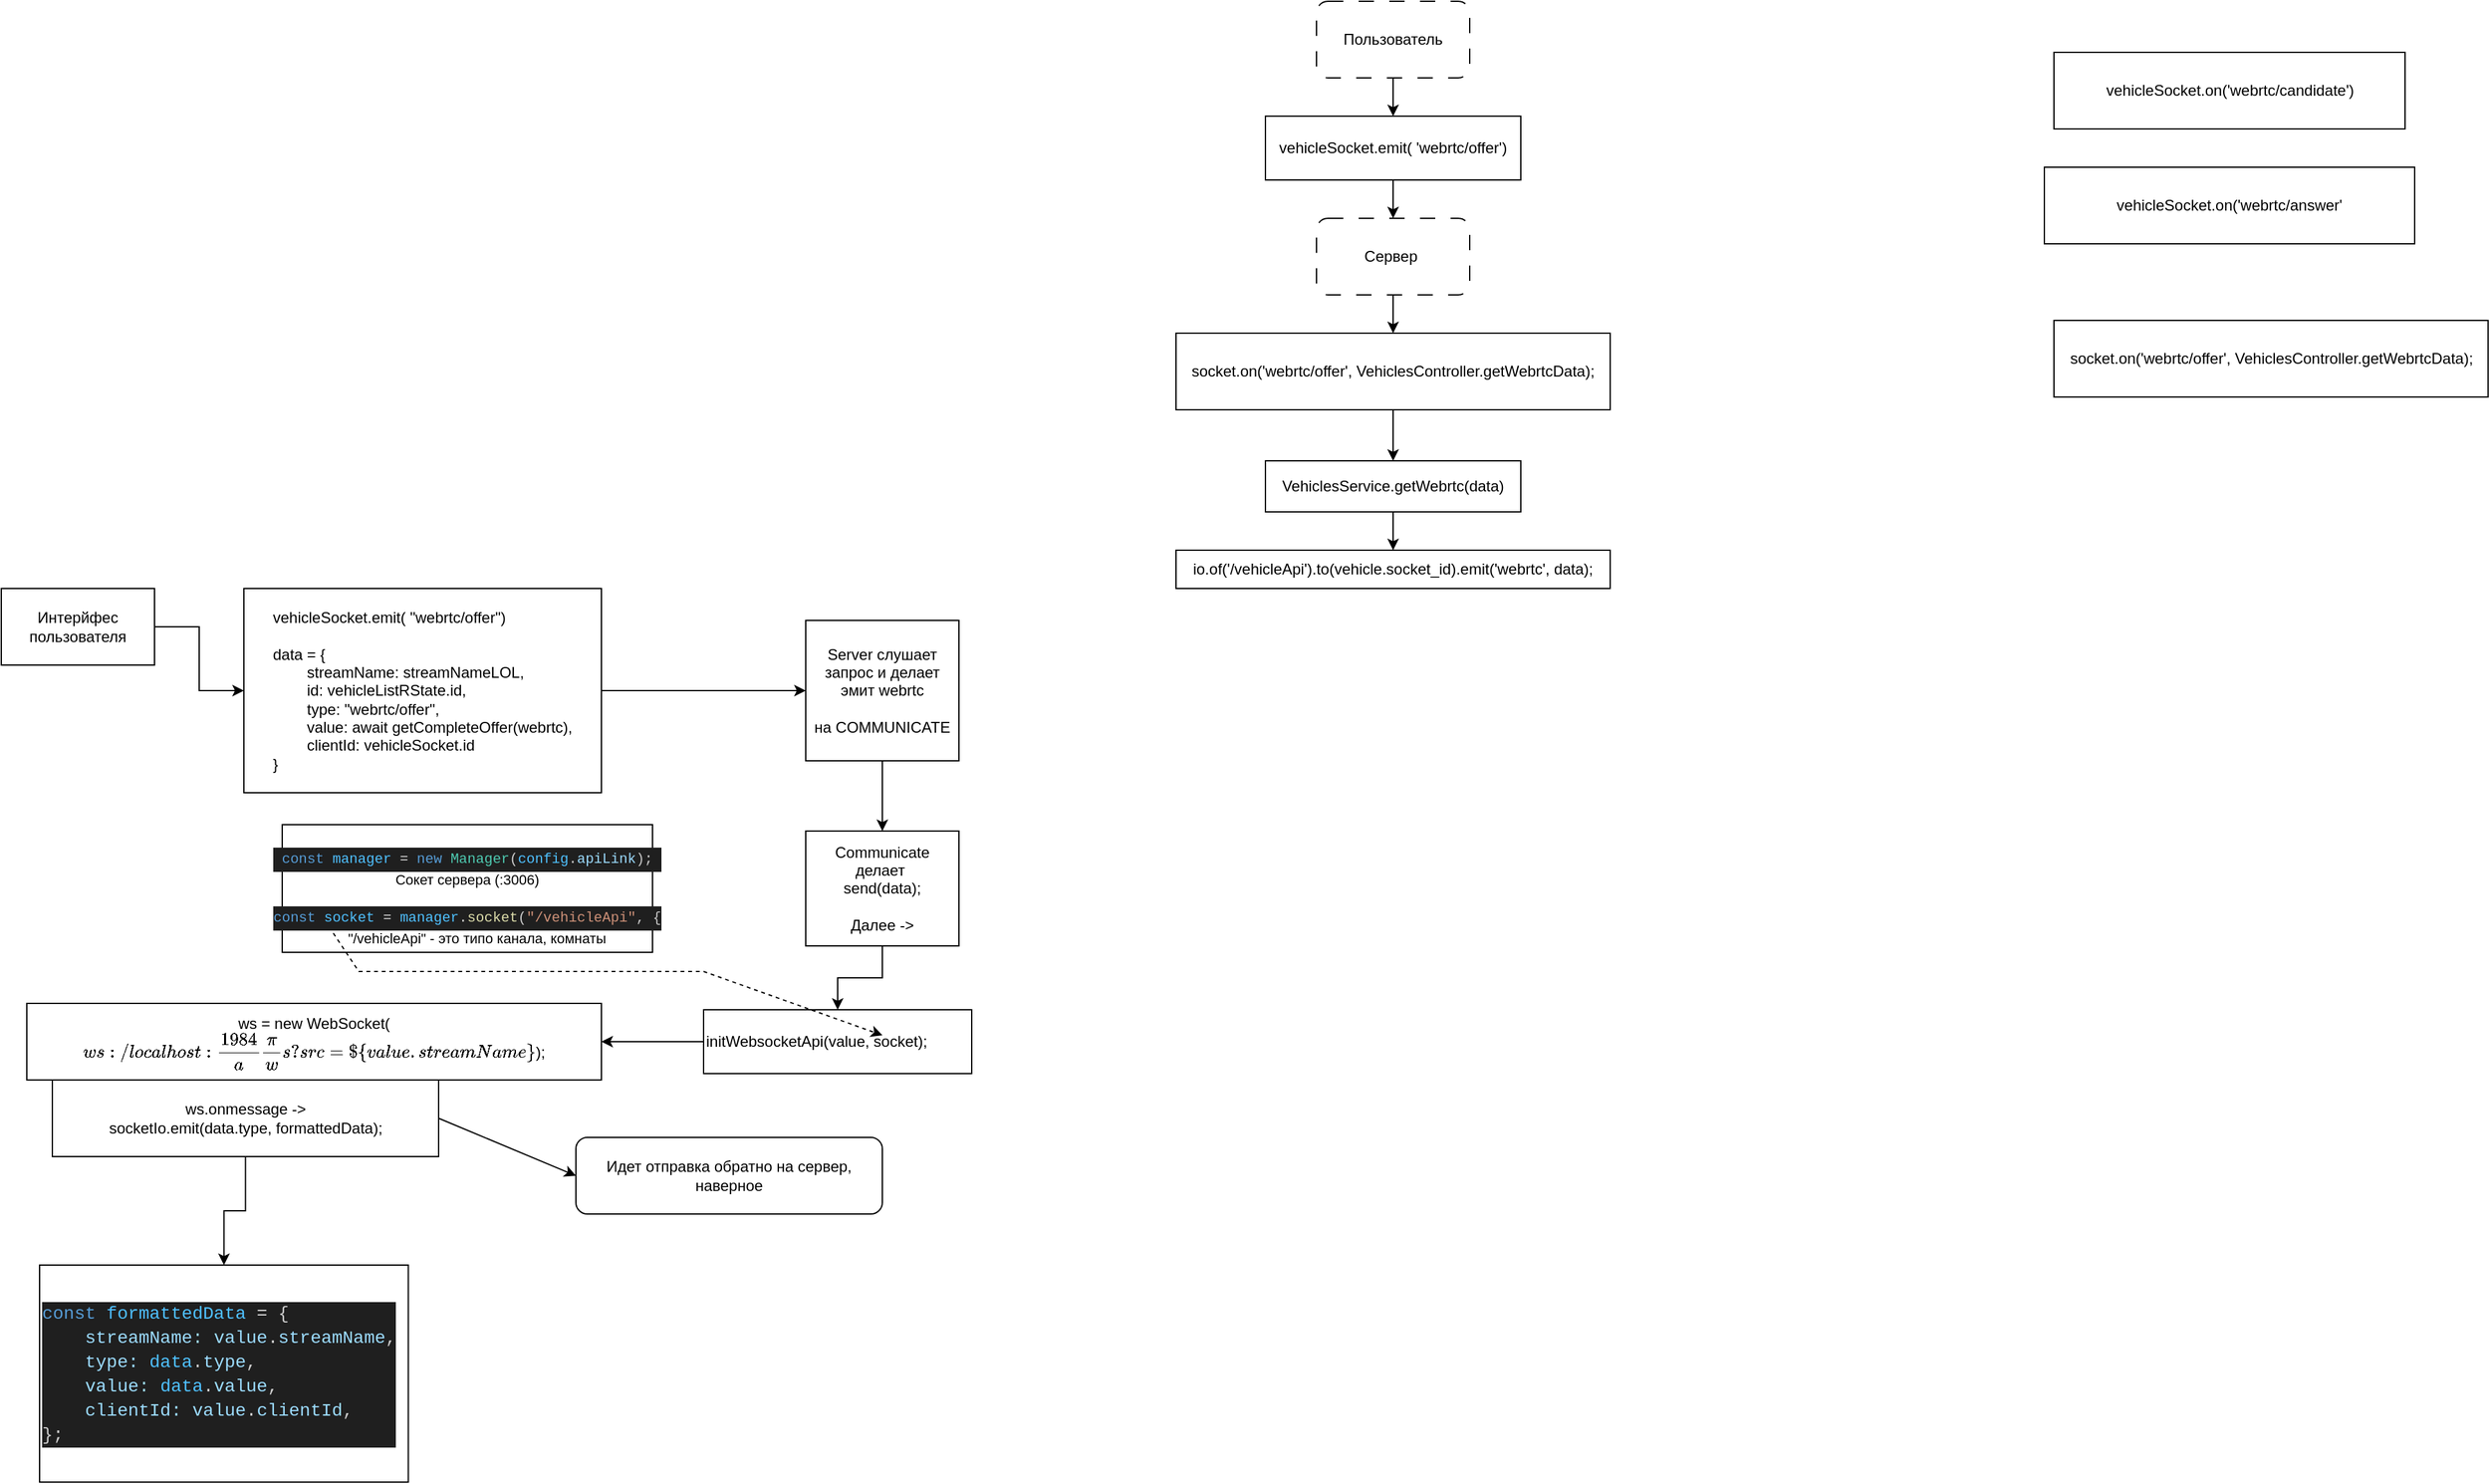 <mxfile version="24.2.2" type="github">
  <diagram name="Страница — 1" id="N2BBvwz7dYq2u03mfkgw">
    <mxGraphModel dx="1509" dy="1993" grid="1" gridSize="10" guides="1" tooltips="1" connect="1" arrows="1" fold="1" page="1" pageScale="1" pageWidth="827" pageHeight="1169" math="0" shadow="0">
      <root>
        <mxCell id="0" />
        <mxCell id="1" parent="0" />
        <mxCell id="JpSsH_3zQxGx-G5elUN2-3" value="" style="edgeStyle=orthogonalEdgeStyle;rounded=0;orthogonalLoop=1;jettySize=auto;html=1;" parent="1" source="JpSsH_3zQxGx-G5elUN2-1" target="JpSsH_3zQxGx-G5elUN2-2" edge="1">
          <mxGeometry relative="1" as="geometry" />
        </mxCell>
        <mxCell id="JpSsH_3zQxGx-G5elUN2-1" value="Интерйфес пользователя" style="rounded=0;whiteSpace=wrap;html=1;" parent="1" vertex="1">
          <mxGeometry x="30" y="40" width="120" height="60" as="geometry" />
        </mxCell>
        <mxCell id="JpSsH_3zQxGx-G5elUN2-5" value="" style="edgeStyle=orthogonalEdgeStyle;rounded=0;orthogonalLoop=1;jettySize=auto;html=1;" parent="1" source="JpSsH_3zQxGx-G5elUN2-2" target="JpSsH_3zQxGx-G5elUN2-4" edge="1">
          <mxGeometry relative="1" as="geometry" />
        </mxCell>
        <mxCell id="JpSsH_3zQxGx-G5elUN2-2" value="&lt;div style=&quot;text-align: left;&quot;&gt;vehicleSocket.emit( &quot;webrtc/offer&quot;)&lt;br&gt;&lt;/div&gt;&lt;div style=&quot;text-align: left;&quot;&gt;&lt;span style=&quot;white-space: normal;&quot;&gt;&lt;br&gt;data = {&lt;/span&gt;&lt;/div&gt;&lt;div style=&quot;text-align: left;&quot;&gt;&lt;span style=&quot;white-space: normal;&quot;&gt;&lt;span style=&quot;white-space: pre;&quot;&gt;&#x9;&lt;/span&gt;streamName: streamNameLOL,&lt;/span&gt;&lt;/div&gt;&lt;div style=&quot;text-align: left;&quot;&gt;&lt;span style=&quot;background-color: initial;&quot;&gt;&lt;span style=&quot;white-space: pre;&quot;&gt;&#x9;&lt;/span&gt;id: vehicleListRState.id,&lt;/span&gt;&lt;/div&gt;&lt;div style=&quot;text-align: left;&quot;&gt;&lt;span style=&quot;white-space: normal;&quot;&gt;&lt;span style=&quot;white-space:pre&quot;&gt;&#x9;&lt;/span&gt;type: &quot;webrtc/offer&quot;,&lt;/span&gt;&lt;/div&gt;&lt;div style=&quot;text-align: left;&quot;&gt;&lt;span style=&quot;white-space: normal;&quot;&gt;&lt;span style=&quot;white-space:pre&quot;&gt;&#x9;&lt;/span&gt;value: await getCompleteOffer(webrtc),&lt;/span&gt;&lt;/div&gt;&lt;div style=&quot;text-align: left;&quot;&gt;&lt;span style=&quot;white-space: normal;&quot;&gt;&lt;span style=&quot;white-space:pre&quot;&gt;&#x9;&lt;/span&gt;clientId: vehicleSocket.id&lt;/span&gt;&lt;/div&gt;&lt;div style=&quot;text-align: left;&quot;&gt;&lt;span style=&quot;white-space: normal;&quot;&gt;}&lt;br&gt;&lt;/span&gt;&lt;/div&gt;" style="whiteSpace=wrap;html=1;rounded=0;" parent="1" vertex="1">
          <mxGeometry x="220" y="40" width="280" height="160" as="geometry" />
        </mxCell>
        <mxCell id="JpSsH_3zQxGx-G5elUN2-7" value="" style="edgeStyle=orthogonalEdgeStyle;rounded=0;orthogonalLoop=1;jettySize=auto;html=1;" parent="1" source="JpSsH_3zQxGx-G5elUN2-4" target="JpSsH_3zQxGx-G5elUN2-6" edge="1">
          <mxGeometry relative="1" as="geometry" />
        </mxCell>
        <mxCell id="JpSsH_3zQxGx-G5elUN2-4" value="Server слушает запрос и делает эмит webrtc&lt;br&gt;&lt;br&gt;&lt;div&gt;на COMMUNICATE&lt;/div&gt;" style="whiteSpace=wrap;html=1;rounded=0;" parent="1" vertex="1">
          <mxGeometry x="660" y="65" width="120" height="110" as="geometry" />
        </mxCell>
        <mxCell id="JpSsH_3zQxGx-G5elUN2-10" value="" style="edgeStyle=orthogonalEdgeStyle;rounded=0;orthogonalLoop=1;jettySize=auto;html=1;" parent="1" source="JpSsH_3zQxGx-G5elUN2-6" target="JpSsH_3zQxGx-G5elUN2-9" edge="1">
          <mxGeometry relative="1" as="geometry" />
        </mxCell>
        <mxCell id="JpSsH_3zQxGx-G5elUN2-6" value="Communicate делает&amp;nbsp;&lt;div&gt;send(data);&lt;/div&gt;&lt;div&gt;&lt;br&gt;&lt;/div&gt;&lt;div&gt;Далее -&amp;gt;&lt;/div&gt;" style="whiteSpace=wrap;html=1;rounded=0;" parent="1" vertex="1">
          <mxGeometry x="660" y="230" width="120" height="90" as="geometry" />
        </mxCell>
        <mxCell id="JpSsH_3zQxGx-G5elUN2-12" value="" style="edgeStyle=orthogonalEdgeStyle;rounded=0;orthogonalLoop=1;jettySize=auto;html=1;" parent="1" source="JpSsH_3zQxGx-G5elUN2-9" target="JpSsH_3zQxGx-G5elUN2-11" edge="1">
          <mxGeometry relative="1" as="geometry" />
        </mxCell>
        <UserObject label="initWebsocketApi(value, socket);" id="JpSsH_3zQxGx-G5elUN2-9">
          <mxCell style="whiteSpace=wrap;html=1;rounded=0;align=left;" parent="1" vertex="1">
            <mxGeometry x="580" y="370" width="210" height="50" as="geometry" />
          </mxCell>
        </UserObject>
        <mxCell id="JpSsH_3zQxGx-G5elUN2-11" value="ws = new WebSocket(`ws://localhost:1984/api/ws?src=${value.streamName}`);" style="whiteSpace=wrap;html=1;align=center;rounded=0;" parent="1" vertex="1">
          <mxGeometry x="50" y="365" width="450" height="60" as="geometry" />
        </mxCell>
        <mxCell id="JpSsH_3zQxGx-G5elUN2-26" value="" style="edgeStyle=orthogonalEdgeStyle;rounded=0;orthogonalLoop=1;jettySize=auto;html=1;" parent="1" source="JpSsH_3zQxGx-G5elUN2-17" target="JpSsH_3zQxGx-G5elUN2-25" edge="1">
          <mxGeometry relative="1" as="geometry" />
        </mxCell>
        <UserObject label="ws.onmessage -&amp;gt;&lt;div&gt;socketIo.emit(data.type, formattedData);&lt;/div&gt;" id="JpSsH_3zQxGx-G5elUN2-17">
          <mxCell style="rounded=0;whiteSpace=wrap;html=1;" parent="1" vertex="1">
            <mxGeometry x="70" y="425" width="302.5" height="60" as="geometry" />
          </mxCell>
        </UserObject>
        <mxCell id="JpSsH_3zQxGx-G5elUN2-21" value="Идет отправка обратно на сервер, наверное" style="rounded=1;whiteSpace=wrap;html=1;" parent="1" vertex="1">
          <mxGeometry x="480" y="470" width="240" height="60" as="geometry" />
        </mxCell>
        <mxCell id="JpSsH_3zQxGx-G5elUN2-22" value="" style="endArrow=classic;html=1;rounded=0;exitX=1;exitY=0.5;exitDx=0;exitDy=0;entryX=0;entryY=0.5;entryDx=0;entryDy=0;" parent="1" source="JpSsH_3zQxGx-G5elUN2-17" target="JpSsH_3zQxGx-G5elUN2-21" edge="1">
          <mxGeometry width="50" height="50" relative="1" as="geometry">
            <mxPoint x="390" y="290" as="sourcePoint" />
            <mxPoint x="440" y="240" as="targetPoint" />
          </mxGeometry>
        </mxCell>
        <mxCell id="JpSsH_3zQxGx-G5elUN2-25" value="&lt;br&gt;&lt;div style=&quot;color: #cccccc;background-color: #1f1f1f;font-family: Consolas, &#39;Courier New&#39;, monospace;font-weight: normal;font-size: 14px;line-height: 19px;white-space: pre;&quot;&gt;&lt;div&gt;&lt;span style=&quot;color: #569cd6;&quot;&gt;const&lt;/span&gt;&lt;span style=&quot;color: #cccccc;&quot;&gt; &lt;/span&gt;&lt;span style=&quot;color: #4fc1ff;&quot;&gt;formattedData&lt;/span&gt;&lt;span style=&quot;color: #cccccc;&quot;&gt; &lt;/span&gt;&lt;span style=&quot;color: #d4d4d4;&quot;&gt;=&lt;/span&gt;&lt;span style=&quot;color: #cccccc;&quot;&gt; {&lt;/span&gt;&lt;/div&gt;&lt;div&gt;&lt;span style=&quot;color: #cccccc;&quot;&gt;&amp;nbsp; &amp;nbsp; &lt;/span&gt;&lt;span style=&quot;color: #9cdcfe;&quot;&gt;streamName&lt;/span&gt;&lt;span style=&quot;color: #9cdcfe;&quot;&gt;:&lt;/span&gt;&lt;span style=&quot;color: #cccccc;&quot;&gt; &lt;/span&gt;&lt;span style=&quot;color: #9cdcfe;&quot;&gt;value&lt;/span&gt;&lt;span style=&quot;color: #cccccc;&quot;&gt;.&lt;/span&gt;&lt;span style=&quot;color: #9cdcfe;&quot;&gt;streamName&lt;/span&gt;&lt;span style=&quot;color: #cccccc;&quot;&gt;,&lt;/span&gt;&lt;/div&gt;&lt;div&gt;&lt;span style=&quot;color: #cccccc;&quot;&gt;&amp;nbsp; &amp;nbsp; &lt;/span&gt;&lt;span style=&quot;color: #9cdcfe;&quot;&gt;type&lt;/span&gt;&lt;span style=&quot;color: #9cdcfe;&quot;&gt;:&lt;/span&gt;&lt;span style=&quot;color: #cccccc;&quot;&gt; &lt;/span&gt;&lt;span style=&quot;color: #4fc1ff;&quot;&gt;data&lt;/span&gt;&lt;span style=&quot;color: #cccccc;&quot;&gt;.&lt;/span&gt;&lt;span style=&quot;color: #9cdcfe;&quot;&gt;type&lt;/span&gt;&lt;span style=&quot;color: #cccccc;&quot;&gt;,&lt;/span&gt;&lt;/div&gt;&lt;div&gt;&lt;span style=&quot;color: #cccccc;&quot;&gt;&amp;nbsp; &amp;nbsp; &lt;/span&gt;&lt;span style=&quot;color: #9cdcfe;&quot;&gt;value&lt;/span&gt;&lt;span style=&quot;color: #9cdcfe;&quot;&gt;:&lt;/span&gt;&lt;span style=&quot;color: #cccccc;&quot;&gt; &lt;/span&gt;&lt;span style=&quot;color: #4fc1ff;&quot;&gt;data&lt;/span&gt;&lt;span style=&quot;color: #cccccc;&quot;&gt;.&lt;/span&gt;&lt;span style=&quot;color: #9cdcfe;&quot;&gt;value&lt;/span&gt;&lt;span style=&quot;color: #cccccc;&quot;&gt;,&lt;/span&gt;&lt;/div&gt;&lt;div&gt;&lt;span style=&quot;color: #cccccc;&quot;&gt;&amp;nbsp; &amp;nbsp; &lt;/span&gt;&lt;span style=&quot;color: #9cdcfe;&quot;&gt;clientId&lt;/span&gt;&lt;span style=&quot;color: #9cdcfe;&quot;&gt;:&lt;/span&gt;&lt;span style=&quot;color: #cccccc;&quot;&gt; &lt;/span&gt;&lt;span style=&quot;color: #9cdcfe;&quot;&gt;value&lt;/span&gt;&lt;span style=&quot;color: #cccccc;&quot;&gt;.&lt;/span&gt;&lt;span style=&quot;color: #9cdcfe;&quot;&gt;clientId&lt;/span&gt;&lt;span style=&quot;color: #cccccc;&quot;&gt;,&lt;/span&gt;&lt;/div&gt;&lt;div&gt;&lt;span style=&quot;color: #cccccc;&quot;&gt;};&lt;/span&gt;&lt;/div&gt;&lt;/div&gt;&lt;div&gt;&lt;br/&gt;&lt;/div&gt;" style="whiteSpace=wrap;html=1;rounded=0;align=left;" parent="1" vertex="1">
          <mxGeometry x="60.01" y="570" width="288.75" height="170" as="geometry" />
        </mxCell>
        <mxCell id="JpSsH_3zQxGx-G5elUN2-27" value="&lt;br style=&quot;font-size: 11px;&quot;&gt;&lt;div style=&quot;color: rgb(204, 204, 204); background-color: rgb(31, 31, 31); font-family: Consolas, &amp;quot;Courier New&amp;quot;, monospace; font-weight: normal; font-size: 11px; line-height: 19px; white-space: pre;&quot;&gt;&lt;div style=&quot;font-size: 11px;&quot;&gt;&lt;span style=&quot;color: rgb(86, 156, 214); font-size: 11px;&quot;&gt;const&lt;/span&gt;&lt;span style=&quot;color: rgb(204, 204, 204); font-size: 11px;&quot;&gt; &lt;/span&gt;&lt;span style=&quot;color: rgb(79, 193, 255); font-size: 11px;&quot;&gt;manager&lt;/span&gt;&lt;span style=&quot;color: rgb(204, 204, 204); font-size: 11px;&quot;&gt; &lt;/span&gt;&lt;span style=&quot;color: rgb(212, 212, 212); font-size: 11px;&quot;&gt;=&lt;/span&gt;&lt;span style=&quot;color: rgb(204, 204, 204); font-size: 11px;&quot;&gt; &lt;/span&gt;&lt;span style=&quot;color: rgb(86, 156, 214); font-size: 11px;&quot;&gt;new&lt;/span&gt;&lt;span style=&quot;color: rgb(204, 204, 204); font-size: 11px;&quot;&gt; &lt;/span&gt;&lt;span style=&quot;color: rgb(78, 201, 176); font-size: 11px;&quot;&gt;Manager&lt;/span&gt;&lt;span style=&quot;color: rgb(204, 204, 204); font-size: 11px;&quot;&gt;(&lt;/span&gt;&lt;span style=&quot;color: rgb(79, 193, 255); font-size: 11px;&quot;&gt;config&lt;/span&gt;&lt;span style=&quot;color: rgb(204, 204, 204); font-size: 11px;&quot;&gt;.&lt;/span&gt;&lt;span style=&quot;color: rgb(156, 220, 254); font-size: 11px;&quot;&gt;apiLink&lt;/span&gt;&lt;span style=&quot;color: rgb(204, 204, 204); font-size: 11px;&quot;&gt;);&lt;/span&gt;&lt;/div&gt;&lt;/div&gt;Сокет сервера (:3006)&lt;div style=&quot;font-size: 11px;&quot;&gt;&lt;br style=&quot;font-size: 11px;&quot;&gt;&lt;/div&gt;&lt;div style=&quot;font-size: 11px;&quot;&gt;&lt;div style=&quot;color: rgb(204, 204, 204); background-color: rgb(31, 31, 31); font-family: Consolas, &amp;quot;Courier New&amp;quot;, monospace; font-size: 11px; line-height: 19px; white-space: pre;&quot;&gt;&lt;span style=&quot;color: rgb(86, 156, 214); font-size: 11px;&quot;&gt;const&lt;/span&gt; &lt;span style=&quot;color: rgb(79, 193, 255); font-size: 11px;&quot;&gt;socket&lt;/span&gt; &lt;span style=&quot;color: rgb(212, 212, 212); font-size: 11px;&quot;&gt;=&lt;/span&gt; &lt;span style=&quot;color: rgb(79, 193, 255); font-size: 11px;&quot;&gt;manager&lt;/span&gt;.&lt;span style=&quot;color: rgb(220, 220, 170); font-size: 11px;&quot;&gt;socket&lt;/span&gt;(&lt;span style=&quot;color: rgb(206, 145, 120); font-size: 11px;&quot;&gt;&quot;/vehicleApi&quot;&lt;/span&gt;, {&lt;/div&gt;&amp;nbsp; &amp;nbsp; &amp;nbsp;&quot;/vehicleApi&quot; - это типо канала, комнаты&lt;br style=&quot;font-size: 11px;&quot;&gt;&lt;/div&gt;" style="rounded=0;whiteSpace=wrap;html=1;fontSize=11;" parent="1" vertex="1">
          <mxGeometry x="250" y="225" width="290" height="100" as="geometry" />
        </mxCell>
        <mxCell id="ZGbc0jheP5GNqV0KJYv2-5" value="" style="endArrow=classic;html=1;rounded=0;exitX=0.138;exitY=0.85;exitDx=0;exitDy=0;exitPerimeter=0;entryX=0.667;entryY=0.4;entryDx=0;entryDy=0;entryPerimeter=0;dashed=1;" parent="1" source="JpSsH_3zQxGx-G5elUN2-27" target="JpSsH_3zQxGx-G5elUN2-9" edge="1">
          <mxGeometry width="50" height="50" relative="1" as="geometry">
            <mxPoint x="390" y="510" as="sourcePoint" />
            <mxPoint x="440" y="460" as="targetPoint" />
            <Array as="points">
              <mxPoint x="310" y="340" />
              <mxPoint x="580" y="340" />
            </Array>
          </mxGeometry>
        </mxCell>
        <mxCell id="eRhAELS6R_RbNOVsheLl-6" value="vehicleSocket.emit( &#39;webrtc/offer&#39;)" style="rounded=0;whiteSpace=wrap;html=1;" vertex="1" parent="1">
          <mxGeometry x="1020" y="-330" width="200" height="50" as="geometry" />
        </mxCell>
        <UserObject label="vehicleSocket.on(&#39;webrtc/candidate&#39;)" id="eRhAELS6R_RbNOVsheLl-7">
          <mxCell style="rounded=0;whiteSpace=wrap;html=1;" vertex="1" parent="1">
            <mxGeometry x="1637.5" y="-380" width="275" height="60" as="geometry" />
          </mxCell>
        </UserObject>
        <UserObject label="socket.on(&#39;webrtc/offer&#39;, VehiclesController.getWebrtcData);" id="eRhAELS6R_RbNOVsheLl-8">
          <mxCell style="rounded=0;whiteSpace=wrap;html=1;" vertex="1" parent="1">
            <mxGeometry x="1637.5" y="-170" width="340" height="60" as="geometry" />
          </mxCell>
        </UserObject>
        <mxCell id="eRhAELS6R_RbNOVsheLl-9" value="vehicleSocket.on(&#39;webrtc/answer&#39;" style="rounded=0;whiteSpace=wrap;html=1;" vertex="1" parent="1">
          <mxGeometry x="1630" y="-290" width="290" height="60" as="geometry" />
        </mxCell>
        <mxCell id="eRhAELS6R_RbNOVsheLl-10" value="Пользователь" style="rounded=1;whiteSpace=wrap;html=1;dashed=1;dashPattern=12 12;" vertex="1" parent="1">
          <mxGeometry x="1060" y="-420" width="120" height="60" as="geometry" />
        </mxCell>
        <mxCell id="eRhAELS6R_RbNOVsheLl-11" value="Сервер&amp;nbsp;" style="rounded=1;whiteSpace=wrap;html=1;dashed=1;dashPattern=12 12;" vertex="1" parent="1">
          <mxGeometry x="1060" y="-250" width="120" height="60" as="geometry" />
        </mxCell>
        <mxCell id="eRhAELS6R_RbNOVsheLl-12" value="" style="endArrow=classic;html=1;rounded=0;exitX=0.5;exitY=1;exitDx=0;exitDy=0;entryX=0.5;entryY=0;entryDx=0;entryDy=0;" edge="1" parent="1" source="eRhAELS6R_RbNOVsheLl-10" target="eRhAELS6R_RbNOVsheLl-6">
          <mxGeometry width="50" height="50" relative="1" as="geometry">
            <mxPoint x="1180" y="100" as="sourcePoint" />
            <mxPoint x="1230" y="50" as="targetPoint" />
          </mxGeometry>
        </mxCell>
        <mxCell id="eRhAELS6R_RbNOVsheLl-14" value="" style="endArrow=classic;html=1;rounded=0;entryX=0.5;entryY=0;entryDx=0;entryDy=0;exitX=0.5;exitY=1;exitDx=0;exitDy=0;" edge="1" parent="1" source="eRhAELS6R_RbNOVsheLl-6" target="eRhAELS6R_RbNOVsheLl-11">
          <mxGeometry width="50" height="50" relative="1" as="geometry">
            <mxPoint x="1395" y="-280" as="sourcePoint" />
            <mxPoint x="1445" y="-330" as="targetPoint" />
          </mxGeometry>
        </mxCell>
        <mxCell id="eRhAELS6R_RbNOVsheLl-15" value="" style="endArrow=classic;html=1;rounded=0;exitX=0.5;exitY=1;exitDx=0;exitDy=0;" edge="1" parent="1" source="eRhAELS6R_RbNOVsheLl-11" target="eRhAELS6R_RbNOVsheLl-16">
          <mxGeometry width="50" height="50" relative="1" as="geometry">
            <mxPoint x="1670" y="-260" as="sourcePoint" />
            <mxPoint x="1620" y="-390" as="targetPoint" />
          </mxGeometry>
        </mxCell>
        <mxCell id="eRhAELS6R_RbNOVsheLl-19" value="" style="edgeStyle=orthogonalEdgeStyle;rounded=0;orthogonalLoop=1;jettySize=auto;html=1;" edge="1" parent="1" source="eRhAELS6R_RbNOVsheLl-16" target="eRhAELS6R_RbNOVsheLl-18">
          <mxGeometry relative="1" as="geometry" />
        </mxCell>
        <mxCell id="eRhAELS6R_RbNOVsheLl-16" value="socket.on(&#39;webrtc/offer&#39;, VehiclesController.getWebrtcData);" style="rounded=0;whiteSpace=wrap;html=1;" vertex="1" parent="1">
          <mxGeometry x="950" y="-160" width="340" height="60" as="geometry" />
        </mxCell>
        <mxCell id="eRhAELS6R_RbNOVsheLl-22" value="" style="edgeStyle=orthogonalEdgeStyle;rounded=0;orthogonalLoop=1;jettySize=auto;html=1;" edge="1" parent="1" source="eRhAELS6R_RbNOVsheLl-18" target="eRhAELS6R_RbNOVsheLl-21">
          <mxGeometry relative="1" as="geometry" />
        </mxCell>
        <mxCell id="eRhAELS6R_RbNOVsheLl-18" value="VehiclesService.getWebrtc(data)" style="whiteSpace=wrap;html=1;rounded=0;" vertex="1" parent="1">
          <mxGeometry x="1020" y="-60" width="200" height="40" as="geometry" />
        </mxCell>
        <UserObject label="io.of(&#39;/vehicleApi&#39;).to(vehicle.socket_id).emit(&#39;webrtc&#39;, data);" id="eRhAELS6R_RbNOVsheLl-21">
          <mxCell style="whiteSpace=wrap;html=1;rounded=0;" vertex="1" parent="1">
            <mxGeometry x="950" y="10" width="340" height="30" as="geometry" />
          </mxCell>
        </UserObject>
      </root>
    </mxGraphModel>
  </diagram>
</mxfile>
